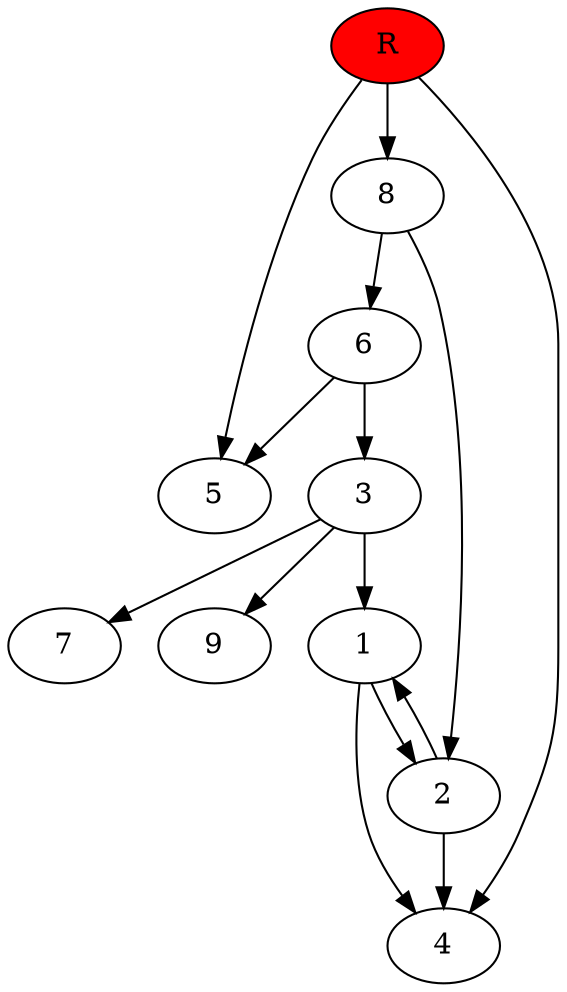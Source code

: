 digraph prb11193 {
	1
	2
	3
	4
	5
	6
	7
	8
	R [fillcolor="#ff0000" style=filled]
	1 -> 2
	1 -> 4
	2 -> 1
	2 -> 4
	3 -> 1
	3 -> 7
	3 -> 9
	6 -> 3
	6 -> 5
	8 -> 2
	8 -> 6
	R -> 4
	R -> 5
	R -> 8
}
